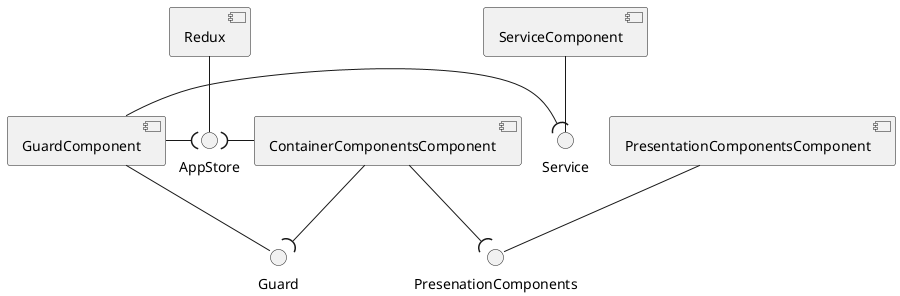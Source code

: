 @startuml site

component Redux
interface AppStore

component GuardComponent
interface Guard

Redux -- AppStore
GuardComponent -( AppStore
GuardComponent -- Guard

component ServiceComponent
interface Service

ServiceComponent -- Service
GuardComponent -( Service

component ContainerComponentsComponent

ContainerComponentsComponent -( Guard

ContainerComponentsComponent -( AppStore

component PresentationComponentsComponent
interface PresenationComponents

PresentationComponentsComponent -- PresenationComponents
ContainerComponentsComponent --( PresenationComponents

@enduml